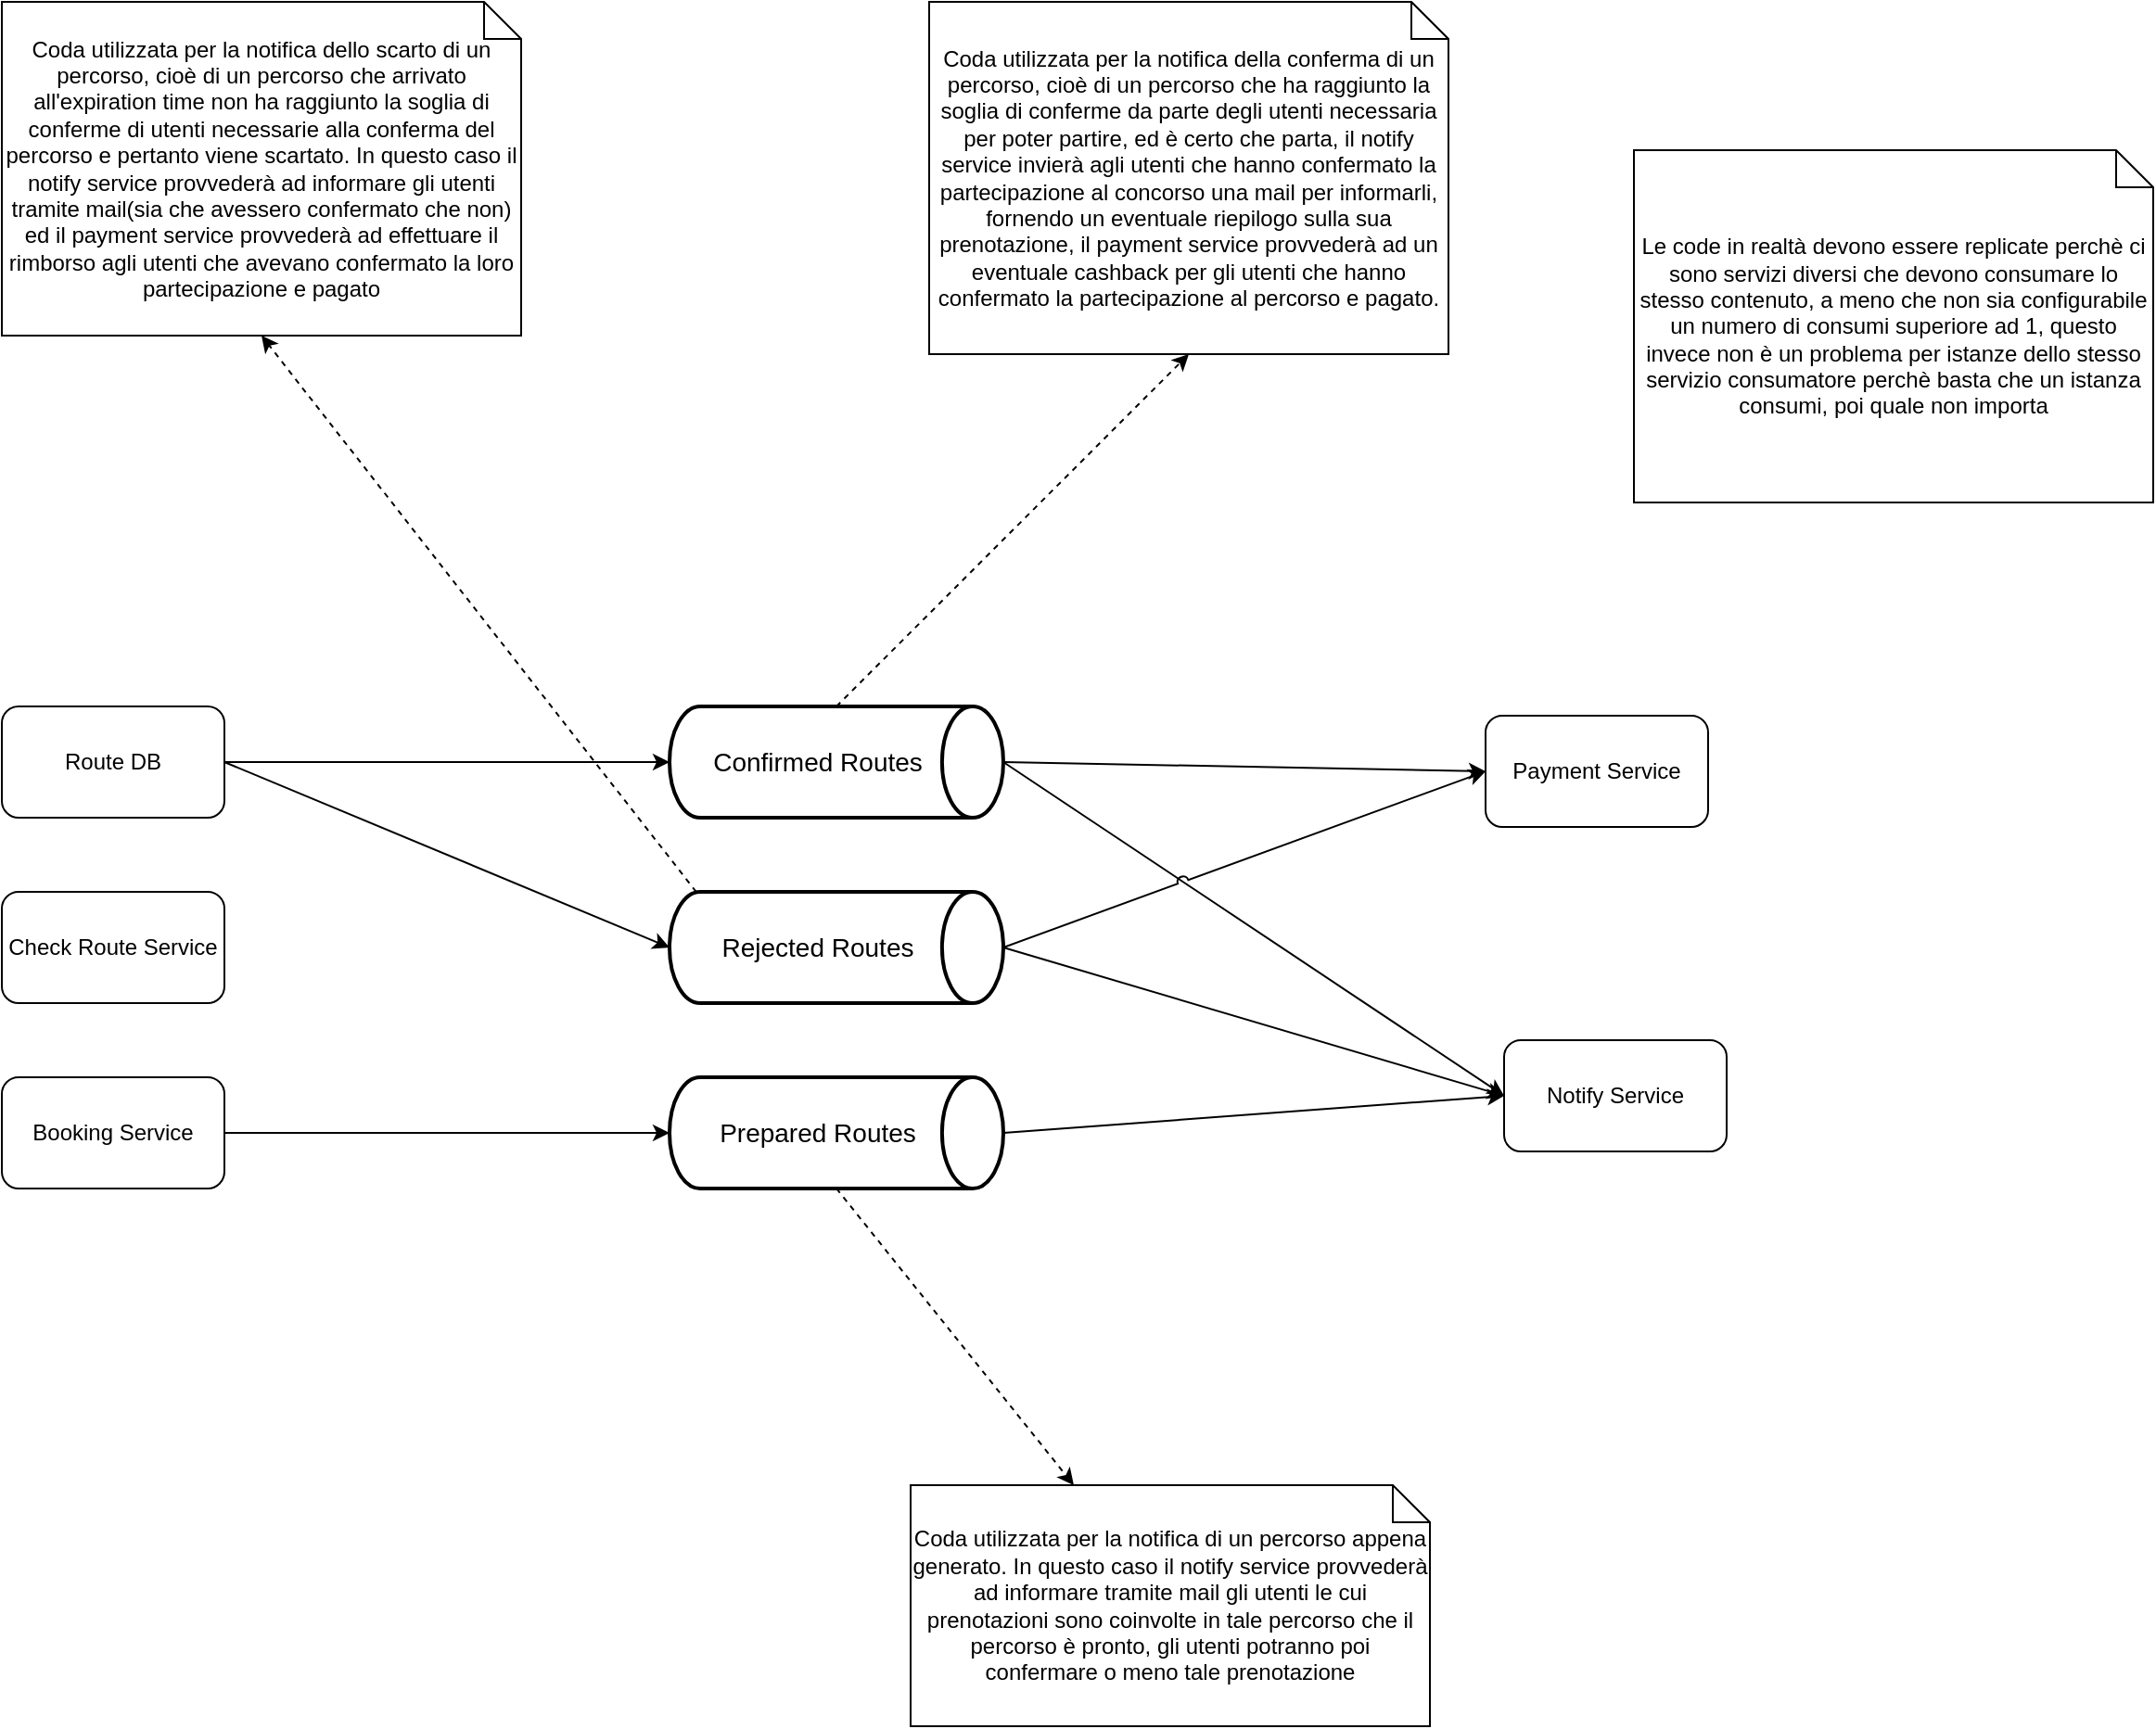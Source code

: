 <mxfile version="21.3.7" type="device">
  <diagram name="Pagina-1" id="stYwKZ27TBcMmIK6K67p">
    <mxGraphModel dx="940" dy="1871" grid="1" gridSize="10" guides="1" tooltips="1" connect="1" arrows="1" fold="1" page="1" pageScale="1" pageWidth="827" pageHeight="1169" math="0" shadow="0">
      <root>
        <mxCell id="0" />
        <mxCell id="1" parent="0" />
        <mxCell id="iD6E4QD8br_hEMRfRmoo-24" value="Coda utilizzata per la notifica della conferma di un percorso, cioè di un percorso che ha raggiunto la soglia di conferme da parte degli utenti necessaria per poter partire, ed è certo che parta, il notify service invierà agli utenti che hanno confermato la partecipazione al concorso una mail per informarli, fornendo un eventuale riepilogo sulla sua prenotazione, il payment service provvederà ad un eventuale cashback per gli utenti che hanno confermato la partecipazione al percorso e pagato." style="shape=note;size=20;whiteSpace=wrap;html=1;" parent="1" vertex="1">
          <mxGeometry x="580" y="-120" width="280" height="190" as="geometry" />
        </mxCell>
        <mxCell id="iD6E4QD8br_hEMRfRmoo-26" value="Coda utilizzata per la notifica dello scarto di un percorso, cioè di un percorso che arrivato all&#39;expiration time non ha raggiunto la soglia di conferme di utenti necessarie alla conferma del percorso e pertanto viene scartato. In questo caso il notify service provvederà ad informare gli utenti tramite mail(sia che avessero confermato che non) ed il payment service provvederà ad effettuare il rimborso agli utenti che avevano confermato la loro partecipazione e pagato" style="shape=note;size=20;whiteSpace=wrap;html=1;shadow=0;" parent="1" vertex="1">
          <mxGeometry x="80" y="-120" width="280" height="180" as="geometry" />
        </mxCell>
        <mxCell id="iD6E4QD8br_hEMRfRmoo-42" value="Coda utilizzata per la notifica di un percorso appena generato. In questo caso il notify service provvederà ad informare tramite mail gli utenti le cui prenotazioni sono coinvolte in tale percorso che il percorso è pronto, gli utenti potranno poi confermare o meno tale prenotazione" style="shape=note;size=20;whiteSpace=wrap;html=1;shadow=0;" parent="1" vertex="1">
          <mxGeometry x="570" y="680" width="280" height="130" as="geometry" />
        </mxCell>
        <mxCell id="iD6E4QD8br_hEMRfRmoo-44" value="Notify Service" style="rounded=1;whiteSpace=wrap;html=1;" parent="1" vertex="1">
          <mxGeometry x="890" y="440" width="120" height="60" as="geometry" />
        </mxCell>
        <mxCell id="iD6E4QD8br_hEMRfRmoo-46" value="Payment Service" style="rounded=1;whiteSpace=wrap;html=1;" parent="1" vertex="1">
          <mxGeometry x="880" y="265" width="120" height="60" as="geometry" />
        </mxCell>
        <mxCell id="vy_8Fx7_NNmFk5ca2vom-7" style="edgeStyle=orthogonalEdgeStyle;rounded=1;orthogonalLoop=1;jettySize=auto;html=1;exitX=1;exitY=0.5;exitDx=0;exitDy=0;entryX=0;entryY=0.5;entryDx=0;entryDy=0;entryPerimeter=0;" parent="1" source="iD6E4QD8br_hEMRfRmoo-52" target="vy_8Fx7_NNmFk5ca2vom-6" edge="1">
          <mxGeometry relative="1" as="geometry" />
        </mxCell>
        <mxCell id="iD6E4QD8br_hEMRfRmoo-52" value="Booking Service" style="rounded=1;whiteSpace=wrap;html=1;" parent="1" vertex="1">
          <mxGeometry x="80" y="460" width="120" height="60" as="geometry" />
        </mxCell>
        <mxCell id="iD6E4QD8br_hEMRfRmoo-53" value="Check Route Service" style="rounded=1;whiteSpace=wrap;html=1;" parent="1" vertex="1">
          <mxGeometry x="80" y="360" width="120" height="60" as="geometry" />
        </mxCell>
        <mxCell id="vy_8Fx7_NNmFk5ca2vom-9" style="edgeStyle=orthogonalEdgeStyle;rounded=1;orthogonalLoop=1;jettySize=auto;html=1;exitX=1;exitY=0.5;exitDx=0;exitDy=0;entryX=0;entryY=0.5;entryDx=0;entryDy=0;entryPerimeter=0;strokeColor=none;" parent="1" source="iD6E4QD8br_hEMRfRmoo-54" target="vy_8Fx7_NNmFk5ca2vom-2" edge="1">
          <mxGeometry relative="1" as="geometry" />
        </mxCell>
        <mxCell id="vy_8Fx7_NNmFk5ca2vom-28" style="rounded=0;orthogonalLoop=1;jettySize=auto;html=1;exitX=1;exitY=0.5;exitDx=0;exitDy=0;entryX=0;entryY=0.5;entryDx=0;entryDy=0;entryPerimeter=0;" parent="1" source="iD6E4QD8br_hEMRfRmoo-54" target="vy_8Fx7_NNmFk5ca2vom-2" edge="1">
          <mxGeometry relative="1" as="geometry" />
        </mxCell>
        <mxCell id="vy_8Fx7_NNmFk5ca2vom-29" style="rounded=0;orthogonalLoop=1;jettySize=auto;html=1;exitX=1;exitY=0.5;exitDx=0;exitDy=0;entryX=0;entryY=0.5;entryDx=0;entryDy=0;entryPerimeter=0;" parent="1" source="iD6E4QD8br_hEMRfRmoo-54" target="vy_8Fx7_NNmFk5ca2vom-5" edge="1">
          <mxGeometry relative="1" as="geometry" />
        </mxCell>
        <mxCell id="iD6E4QD8br_hEMRfRmoo-54" value="Route DB" style="rounded=1;whiteSpace=wrap;html=1;" parent="1" vertex="1">
          <mxGeometry x="80" y="260" width="120" height="60" as="geometry" />
        </mxCell>
        <mxCell id="vy_8Fx7_NNmFk5ca2vom-19" style="rounded=1;orthogonalLoop=1;jettySize=auto;html=1;exitX=1;exitY=0.5;exitDx=0;exitDy=0;exitPerimeter=0;entryX=0;entryY=0.5;entryDx=0;entryDy=0;" parent="1" source="vy_8Fx7_NNmFk5ca2vom-2" target="iD6E4QD8br_hEMRfRmoo-44" edge="1">
          <mxGeometry relative="1" as="geometry" />
        </mxCell>
        <mxCell id="vy_8Fx7_NNmFk5ca2vom-24" style="rounded=0;orthogonalLoop=1;jettySize=auto;html=1;exitX=1;exitY=0.5;exitDx=0;exitDy=0;exitPerimeter=0;entryX=0;entryY=0.5;entryDx=0;entryDy=0;" parent="1" source="vy_8Fx7_NNmFk5ca2vom-2" target="iD6E4QD8br_hEMRfRmoo-46" edge="1">
          <mxGeometry relative="1" as="geometry" />
        </mxCell>
        <mxCell id="vy_8Fx7_NNmFk5ca2vom-30" style="rounded=0;orthogonalLoop=1;jettySize=auto;html=1;exitX=0.5;exitY=0;exitDx=0;exitDy=0;exitPerimeter=0;entryX=0.5;entryY=1;entryDx=0;entryDy=0;entryPerimeter=0;dashed=1;" parent="1" source="vy_8Fx7_NNmFk5ca2vom-2" target="iD6E4QD8br_hEMRfRmoo-24" edge="1">
          <mxGeometry relative="1" as="geometry" />
        </mxCell>
        <mxCell id="vy_8Fx7_NNmFk5ca2vom-2" value="Confirmed Routes" style="strokeWidth=2;shape=mxgraph.flowchart.direct_data;whiteSpace=wrap;align=center;fontSize=14;verticalAlign=middle;labelPosition=center;verticalLabelPosition=middle;html=1;spacingRight=20;" parent="1" vertex="1">
          <mxGeometry x="440" y="260" width="180" height="60" as="geometry" />
        </mxCell>
        <mxCell id="vy_8Fx7_NNmFk5ca2vom-20" style="rounded=0;orthogonalLoop=1;jettySize=auto;html=1;exitX=1;exitY=0.5;exitDx=0;exitDy=0;exitPerimeter=0;entryX=0;entryY=0.5;entryDx=0;entryDy=0;" parent="1" source="vy_8Fx7_NNmFk5ca2vom-5" target="iD6E4QD8br_hEMRfRmoo-44" edge="1">
          <mxGeometry relative="1" as="geometry">
            <mxPoint x="750" y="510" as="targetPoint" />
          </mxGeometry>
        </mxCell>
        <mxCell id="vy_8Fx7_NNmFk5ca2vom-23" style="rounded=0;orthogonalLoop=1;jettySize=auto;html=1;exitX=1;exitY=0.5;exitDx=0;exitDy=0;exitPerimeter=0;entryX=0;entryY=0.5;entryDx=0;entryDy=0;jumpStyle=arc;" parent="1" source="vy_8Fx7_NNmFk5ca2vom-5" target="iD6E4QD8br_hEMRfRmoo-46" edge="1">
          <mxGeometry relative="1" as="geometry" />
        </mxCell>
        <mxCell id="vy_8Fx7_NNmFk5ca2vom-32" style="rounded=0;orthogonalLoop=1;jettySize=auto;html=1;exitX=0.08;exitY=0;exitDx=0;exitDy=0;exitPerimeter=0;entryX=0.5;entryY=1;entryDx=0;entryDy=0;entryPerimeter=0;dashed=1;" parent="1" source="vy_8Fx7_NNmFk5ca2vom-5" target="iD6E4QD8br_hEMRfRmoo-26" edge="1">
          <mxGeometry relative="1" as="geometry" />
        </mxCell>
        <mxCell id="vy_8Fx7_NNmFk5ca2vom-5" value="Rejected Routes" style="strokeWidth=2;shape=mxgraph.flowchart.direct_data;whiteSpace=wrap;align=center;fontSize=14;verticalAlign=middle;labelPosition=center;verticalLabelPosition=middle;html=1;spacingRight=20;" parent="1" vertex="1">
          <mxGeometry x="440" y="360" width="180" height="60" as="geometry" />
        </mxCell>
        <mxCell id="vy_8Fx7_NNmFk5ca2vom-21" style="rounded=0;orthogonalLoop=1;jettySize=auto;html=1;exitX=1;exitY=0.5;exitDx=0;exitDy=0;exitPerimeter=0;entryX=0;entryY=0.5;entryDx=0;entryDy=0;" parent="1" source="vy_8Fx7_NNmFk5ca2vom-6" target="iD6E4QD8br_hEMRfRmoo-44" edge="1">
          <mxGeometry relative="1" as="geometry">
            <mxPoint x="770" y="480" as="targetPoint" />
          </mxGeometry>
        </mxCell>
        <mxCell id="vy_8Fx7_NNmFk5ca2vom-31" style="rounded=0;orthogonalLoop=1;jettySize=auto;html=1;exitX=0.5;exitY=1;exitDx=0;exitDy=0;exitPerimeter=0;dashed=1;" parent="1" source="vy_8Fx7_NNmFk5ca2vom-6" target="iD6E4QD8br_hEMRfRmoo-42" edge="1">
          <mxGeometry relative="1" as="geometry" />
        </mxCell>
        <mxCell id="vy_8Fx7_NNmFk5ca2vom-6" value="Prepared Routes" style="strokeWidth=2;shape=mxgraph.flowchart.direct_data;whiteSpace=wrap;align=center;fontSize=14;verticalAlign=middle;labelPosition=center;verticalLabelPosition=middle;html=1;spacingRight=20;" parent="1" vertex="1">
          <mxGeometry x="440" y="460" width="180" height="60" as="geometry" />
        </mxCell>
        <mxCell id="vy_8Fx7_NNmFk5ca2vom-34" value="Le code in realtà devono essere replicate perchè ci sono servizi diversi che devono consumare lo stesso contenuto, a meno che non sia configurabile un numero di consumi superiore ad 1, questo invece non è un problema per istanze dello stesso servizio consumatore perchè basta che un istanza consumi, poi quale non importa" style="shape=note;size=20;whiteSpace=wrap;html=1;" parent="1" vertex="1">
          <mxGeometry x="960" y="-40" width="280" height="190" as="geometry" />
        </mxCell>
      </root>
    </mxGraphModel>
  </diagram>
</mxfile>
